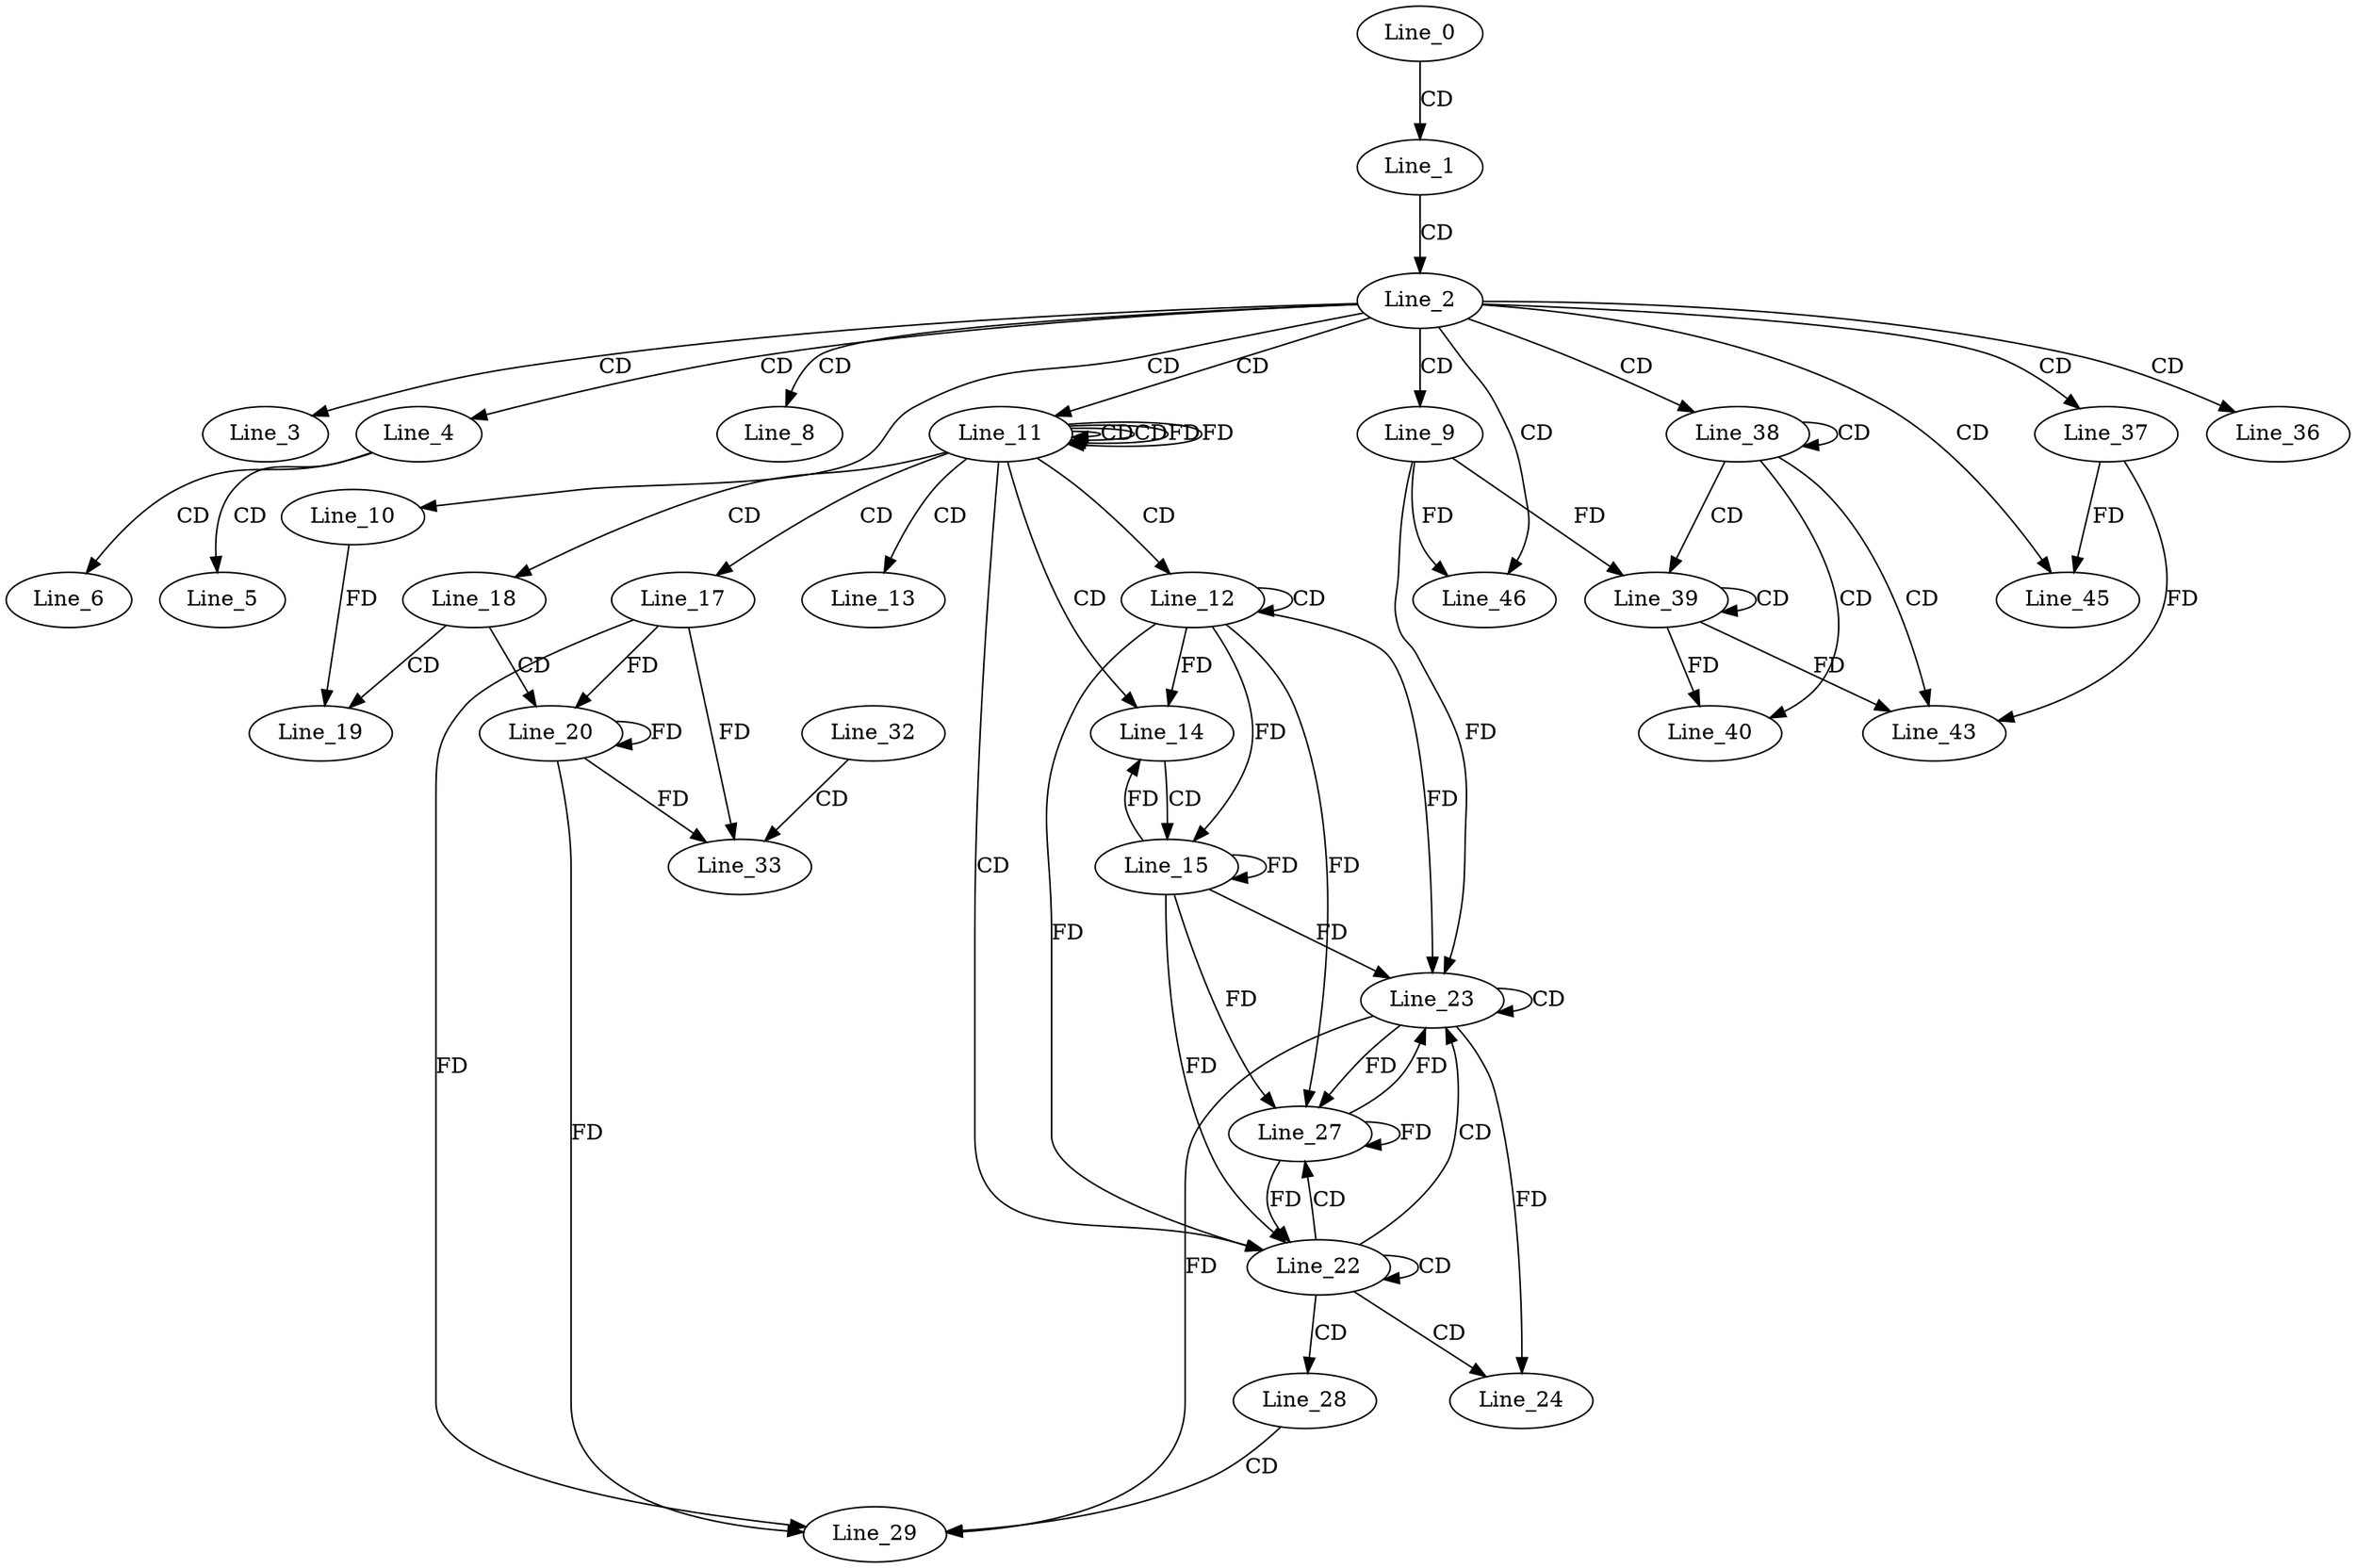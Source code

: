 digraph G {
  Line_0;
  Line_1;
  Line_2;
  Line_3;
  Line_4;
  Line_5;
  Line_6;
  Line_8;
  Line_9;
  Line_10;
  Line_11;
  Line_11;
  Line_11;
  Line_12;
  Line_12;
  Line_13;
  Line_14;
  Line_15;
  Line_15;
  Line_17;
  Line_18;
  Line_19;
  Line_20;
  Line_22;
  Line_23;
  Line_23;
  Line_23;
  Line_24;
  Line_27;
  Line_28;
  Line_29;
  Line_32;
  Line_33;
  Line_36;
  Line_37;
  Line_38;
  Line_39;
  Line_39;
  Line_40;
  Line_43;
  Line_45;
  Line_46;
  Line_0 -> Line_1 [ label="CD" ];
  Line_1 -> Line_2 [ label="CD" ];
  Line_2 -> Line_3 [ label="CD" ];
  Line_2 -> Line_4 [ label="CD" ];
  Line_4 -> Line_5 [ label="CD" ];
  Line_4 -> Line_6 [ label="CD" ];
  Line_2 -> Line_8 [ label="CD" ];
  Line_2 -> Line_9 [ label="CD" ];
  Line_2 -> Line_10 [ label="CD" ];
  Line_2 -> Line_11 [ label="CD" ];
  Line_11 -> Line_11 [ label="CD" ];
  Line_11 -> Line_11 [ label="CD" ];
  Line_11 -> Line_11 [ label="FD" ];
  Line_11 -> Line_12 [ label="CD" ];
  Line_12 -> Line_12 [ label="CD" ];
  Line_11 -> Line_13 [ label="CD" ];
  Line_11 -> Line_14 [ label="CD" ];
  Line_12 -> Line_14 [ label="FD" ];
  Line_14 -> Line_15 [ label="CD" ];
  Line_12 -> Line_15 [ label="FD" ];
  Line_15 -> Line_15 [ label="FD" ];
  Line_11 -> Line_17 [ label="CD" ];
  Line_11 -> Line_18 [ label="CD" ];
  Line_18 -> Line_19 [ label="CD" ];
  Line_10 -> Line_19 [ label="FD" ];
  Line_18 -> Line_20 [ label="CD" ];
  Line_17 -> Line_20 [ label="FD" ];
  Line_20 -> Line_20 [ label="FD" ];
  Line_11 -> Line_22 [ label="CD" ];
  Line_22 -> Line_22 [ label="CD" ];
  Line_12 -> Line_22 [ label="FD" ];
  Line_15 -> Line_22 [ label="FD" ];
  Line_22 -> Line_23 [ label="CD" ];
  Line_23 -> Line_23 [ label="CD" ];
  Line_9 -> Line_23 [ label="FD" ];
  Line_12 -> Line_23 [ label="FD" ];
  Line_15 -> Line_23 [ label="FD" ];
  Line_22 -> Line_24 [ label="CD" ];
  Line_23 -> Line_24 [ label="FD" ];
  Line_22 -> Line_27 [ label="CD" ];
  Line_27 -> Line_27 [ label="FD" ];
  Line_12 -> Line_27 [ label="FD" ];
  Line_15 -> Line_27 [ label="FD" ];
  Line_23 -> Line_27 [ label="FD" ];
  Line_22 -> Line_28 [ label="CD" ];
  Line_28 -> Line_29 [ label="CD" ];
  Line_17 -> Line_29 [ label="FD" ];
  Line_20 -> Line_29 [ label="FD" ];
  Line_23 -> Line_29 [ label="FD" ];
  Line_32 -> Line_33 [ label="CD" ];
  Line_17 -> Line_33 [ label="FD" ];
  Line_20 -> Line_33 [ label="FD" ];
  Line_2 -> Line_36 [ label="CD" ];
  Line_2 -> Line_37 [ label="CD" ];
  Line_2 -> Line_38 [ label="CD" ];
  Line_38 -> Line_38 [ label="CD" ];
  Line_38 -> Line_39 [ label="CD" ];
  Line_39 -> Line_39 [ label="CD" ];
  Line_9 -> Line_39 [ label="FD" ];
  Line_38 -> Line_40 [ label="CD" ];
  Line_39 -> Line_40 [ label="FD" ];
  Line_38 -> Line_43 [ label="CD" ];
  Line_37 -> Line_43 [ label="FD" ];
  Line_39 -> Line_43 [ label="FD" ];
  Line_2 -> Line_45 [ label="CD" ];
  Line_37 -> Line_45 [ label="FD" ];
  Line_2 -> Line_46 [ label="CD" ];
  Line_9 -> Line_46 [ label="FD" ];
  Line_11 -> Line_11 [ label="FD" ];
  Line_15 -> Line_14 [ label="FD" ];
  Line_27 -> Line_22 [ label="FD" ];
  Line_27 -> Line_23 [ label="FD" ];
}
